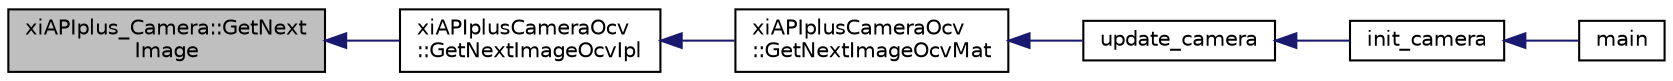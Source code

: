 digraph "xiAPIplus_Camera::GetNextImage"
{
  edge [fontname="Helvetica",fontsize="10",labelfontname="Helvetica",labelfontsize="10"];
  node [fontname="Helvetica",fontsize="10",shape=record];
  rankdir="LR";
  Node1013 [label="xiAPIplus_Camera::GetNext\lImage",height=0.2,width=0.4,color="black", fillcolor="grey75", style="filled", fontcolor="black"];
  Node1013 -> Node1014 [dir="back",color="midnightblue",fontsize="10",style="solid",fontname="Helvetica"];
  Node1014 [label="xiAPIplusCameraOcv\l::GetNextImageOcvIpl",height=0.2,width=0.4,color="black", fillcolor="white", style="filled",URL="$classxi_a_p_iplus_camera_ocv.html#ac872482532b2b88aac0bcf521fe130bd"];
  Node1014 -> Node1015 [dir="back",color="midnightblue",fontsize="10",style="solid",fontname="Helvetica"];
  Node1015 [label="xiAPIplusCameraOcv\l::GetNextImageOcvMat",height=0.2,width=0.4,color="black", fillcolor="white", style="filled",URL="$classxi_a_p_iplus_camera_ocv.html#a06d552e2d59b6c2a1df19f727b475be1"];
  Node1015 -> Node1016 [dir="back",color="midnightblue",fontsize="10",style="solid",fontname="Helvetica"];
  Node1016 [label="update_camera",height=0.2,width=0.4,color="black", fillcolor="white", style="filled",URL="$_camera_8hpp.html#a2f916abf2339aab7843a1bee720ddb1d"];
  Node1016 -> Node1017 [dir="back",color="midnightblue",fontsize="10",style="solid",fontname="Helvetica"];
  Node1017 [label="init_camera",height=0.2,width=0.4,color="black", fillcolor="white", style="filled",URL="$_camera_8hpp.html#a0a1f7ec3c64eb8634f2f2a80e46405ee"];
  Node1017 -> Node1018 [dir="back",color="midnightblue",fontsize="10",style="solid",fontname="Helvetica"];
  Node1018 [label="main",height=0.2,width=0.4,color="black", fillcolor="white", style="filled",URL="$main_8cpp.html#a0ddf1224851353fc92bfbff6f499fa97"];
}
